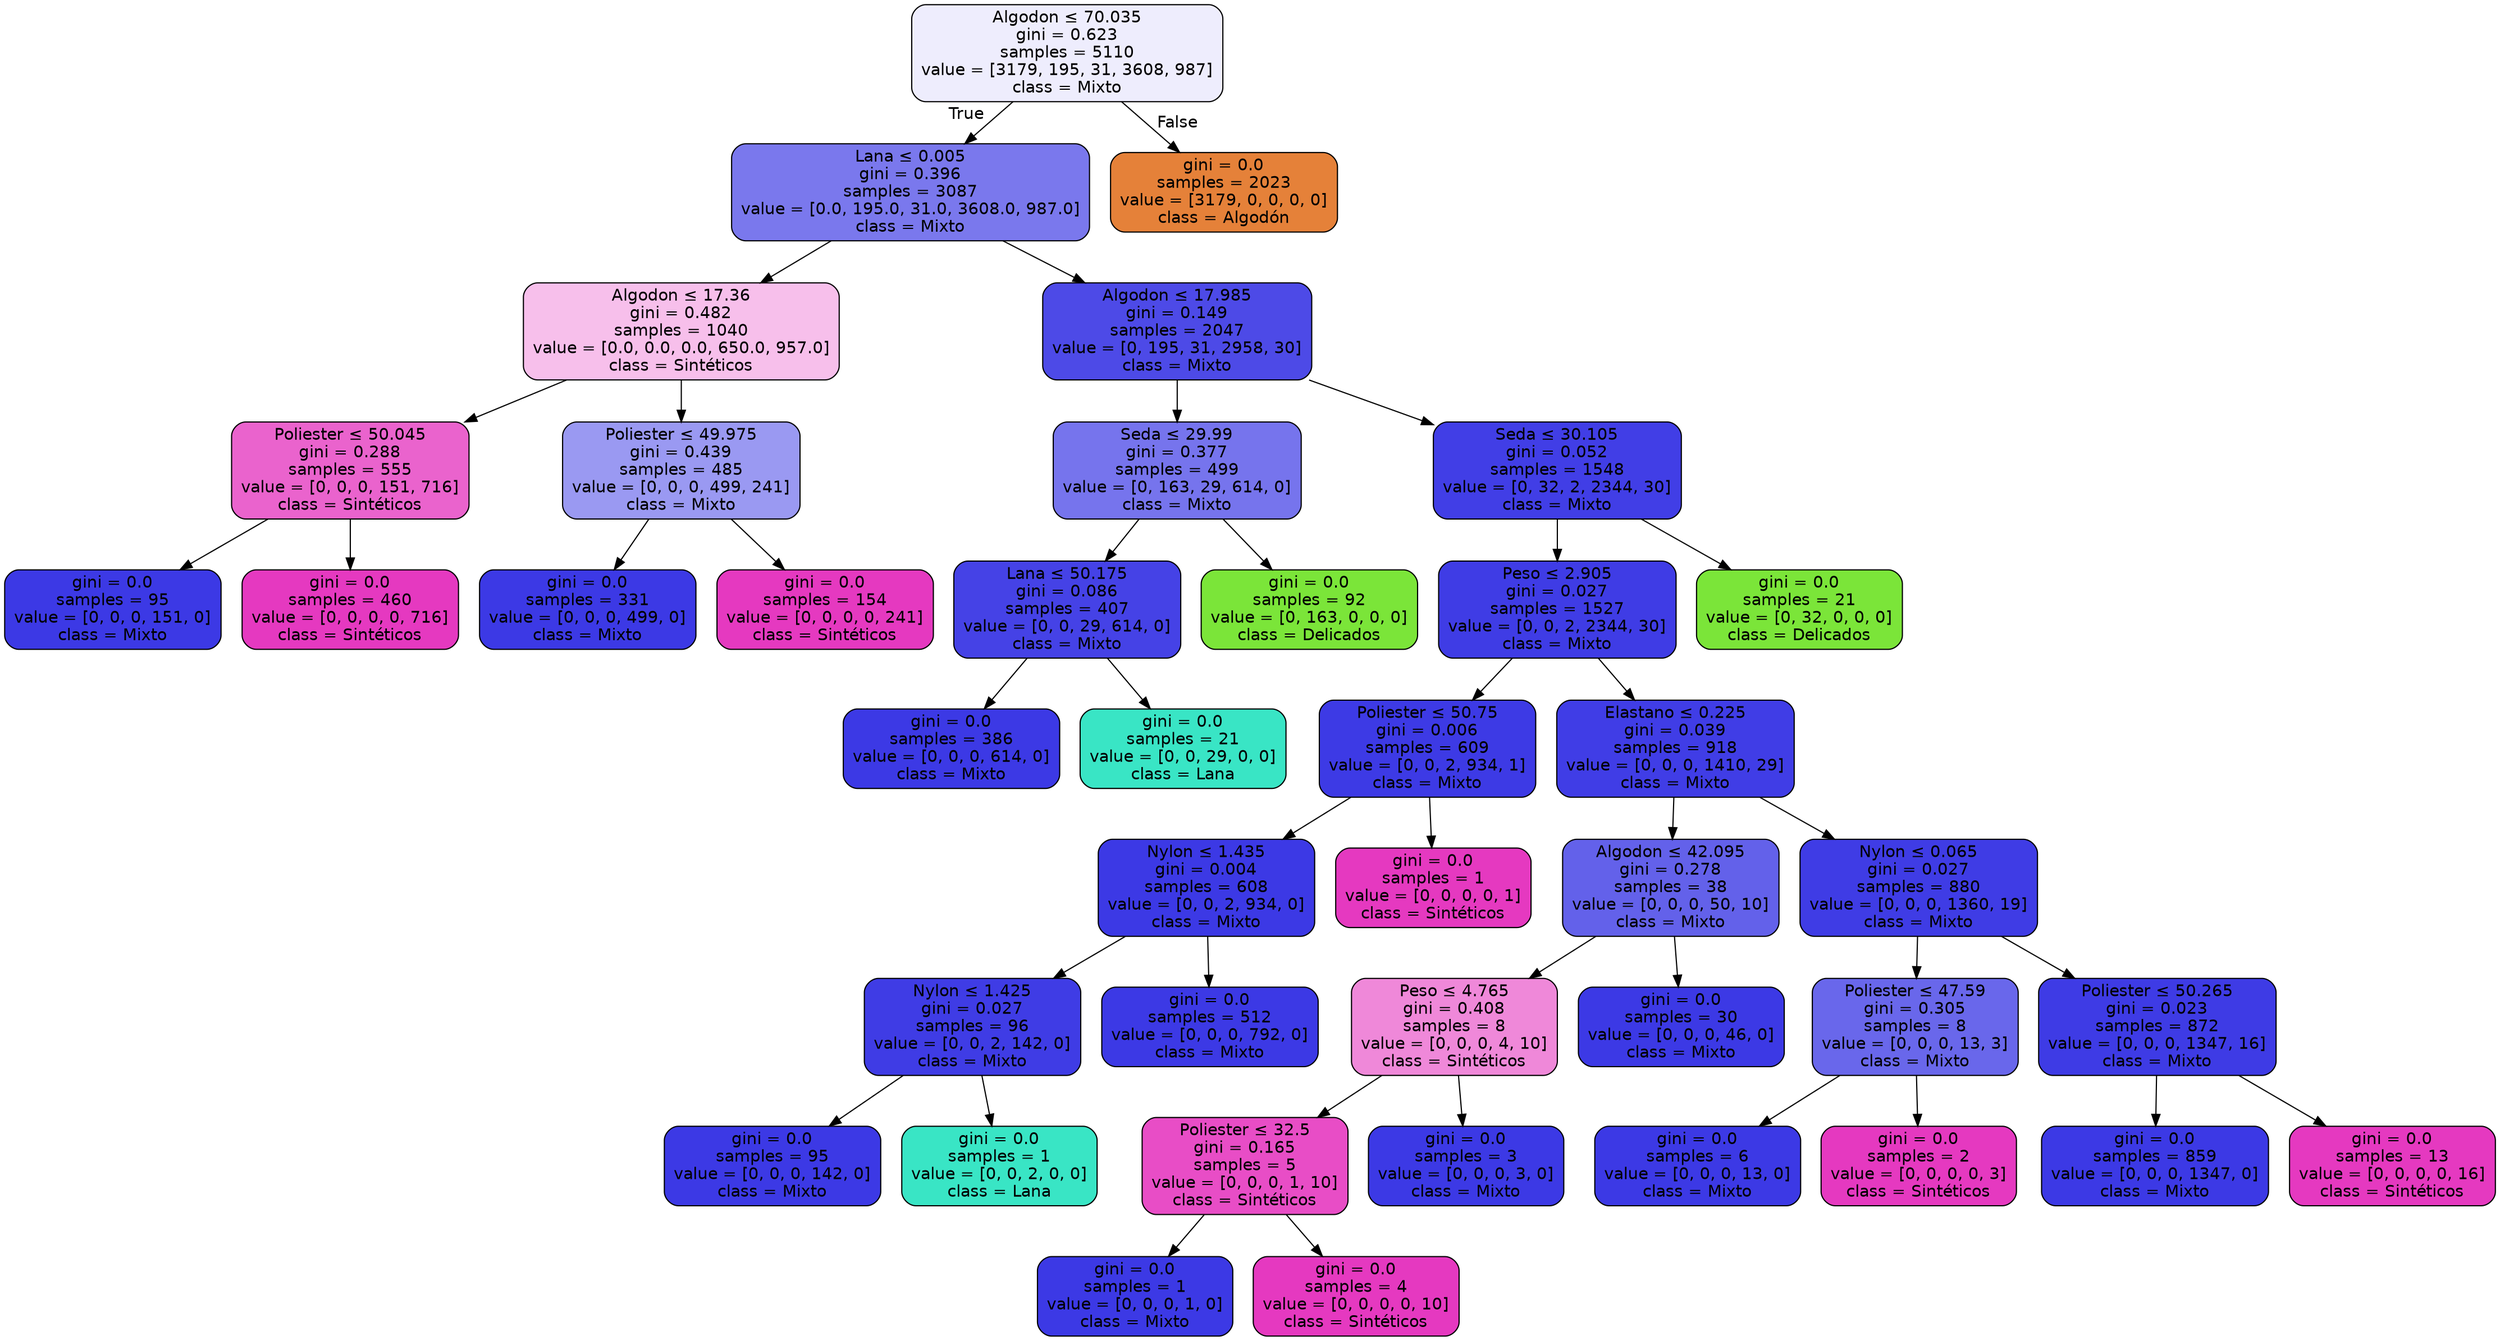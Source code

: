digraph Tree {
node [shape=box, style="filled, rounded", color="black", fontname="helvetica"] ;
edge [fontname="helvetica"] ;
0 [label=<Algodon &le; 70.035<br/>gini = 0.623<br/>samples = 5110<br/>value = [3179, 195, 31, 3608, 987]<br/>class = Mixto>, fillcolor="#eeedfd"] ;
1 [label=<Lana &le; 0.005<br/>gini = 0.396<br/>samples = 3087<br/>value = [0.0, 195.0, 31.0, 3608.0, 987.0]<br/>class = Mixto>, fillcolor="#7a78ed"] ;
0 -> 1 [labeldistance=2.5, labelangle=45, headlabel="True"] ;
2 [label=<Algodon &le; 17.36<br/>gini = 0.482<br/>samples = 1040<br/>value = [0.0, 0.0, 0.0, 650.0, 957.0]<br/>class = Sintéticos>, fillcolor="#f7bfeb"] ;
1 -> 2 ;
3 [label=<Poliester &le; 50.045<br/>gini = 0.288<br/>samples = 555<br/>value = [0, 0, 0, 151, 716]<br/>class = Sintéticos>, fillcolor="#ea63cd"] ;
2 -> 3 ;
4 [label=<gini = 0.0<br/>samples = 95<br/>value = [0, 0, 0, 151, 0]<br/>class = Mixto>, fillcolor="#3c39e5"] ;
3 -> 4 ;
5 [label=<gini = 0.0<br/>samples = 460<br/>value = [0, 0, 0, 0, 716]<br/>class = Sintéticos>, fillcolor="#e539c0"] ;
3 -> 5 ;
6 [label=<Poliester &le; 49.975<br/>gini = 0.439<br/>samples = 485<br/>value = [0, 0, 0, 499, 241]<br/>class = Mixto>, fillcolor="#9a99f2"] ;
2 -> 6 ;
7 [label=<gini = 0.0<br/>samples = 331<br/>value = [0, 0, 0, 499, 0]<br/>class = Mixto>, fillcolor="#3c39e5"] ;
6 -> 7 ;
8 [label=<gini = 0.0<br/>samples = 154<br/>value = [0, 0, 0, 0, 241]<br/>class = Sintéticos>, fillcolor="#e539c0"] ;
6 -> 8 ;
9 [label=<Algodon &le; 17.985<br/>gini = 0.149<br/>samples = 2047<br/>value = [0, 195, 31, 2958, 30]<br/>class = Mixto>, fillcolor="#4d4ae7"] ;
1 -> 9 ;
10 [label=<Seda &le; 29.99<br/>gini = 0.377<br/>samples = 499<br/>value = [0, 163, 29, 614, 0]<br/>class = Mixto>, fillcolor="#7674ed"] ;
9 -> 10 ;
11 [label=<Lana &le; 50.175<br/>gini = 0.086<br/>samples = 407<br/>value = [0, 0, 29, 614, 0]<br/>class = Mixto>, fillcolor="#4542e6"] ;
10 -> 11 ;
12 [label=<gini = 0.0<br/>samples = 386<br/>value = [0, 0, 0, 614, 0]<br/>class = Mixto>, fillcolor="#3c39e5"] ;
11 -> 12 ;
13 [label=<gini = 0.0<br/>samples = 21<br/>value = [0, 0, 29, 0, 0]<br/>class = Lana>, fillcolor="#39e5c5"] ;
11 -> 13 ;
14 [label=<gini = 0.0<br/>samples = 92<br/>value = [0, 163, 0, 0, 0]<br/>class = Delicados>, fillcolor="#7be539"] ;
10 -> 14 ;
15 [label=<Seda &le; 30.105<br/>gini = 0.052<br/>samples = 1548<br/>value = [0, 32, 2, 2344, 30]<br/>class = Mixto>, fillcolor="#413ee6"] ;
9 -> 15 ;
16 [label=<Peso &le; 2.905<br/>gini = 0.027<br/>samples = 1527<br/>value = [0, 0, 2, 2344, 30]<br/>class = Mixto>, fillcolor="#3f3ce5"] ;
15 -> 16 ;
17 [label=<Poliester &le; 50.75<br/>gini = 0.006<br/>samples = 609<br/>value = [0, 0, 2, 934, 1]<br/>class = Mixto>, fillcolor="#3d3ae5"] ;
16 -> 17 ;
18 [label=<Nylon &le; 1.435<br/>gini = 0.004<br/>samples = 608<br/>value = [0, 0, 2, 934, 0]<br/>class = Mixto>, fillcolor="#3c39e5"] ;
17 -> 18 ;
19 [label=<Nylon &le; 1.425<br/>gini = 0.027<br/>samples = 96<br/>value = [0, 0, 2, 142, 0]<br/>class = Mixto>, fillcolor="#3f3ce5"] ;
18 -> 19 ;
20 [label=<gini = 0.0<br/>samples = 95<br/>value = [0, 0, 0, 142, 0]<br/>class = Mixto>, fillcolor="#3c39e5"] ;
19 -> 20 ;
21 [label=<gini = 0.0<br/>samples = 1<br/>value = [0, 0, 2, 0, 0]<br/>class = Lana>, fillcolor="#39e5c5"] ;
19 -> 21 ;
22 [label=<gini = 0.0<br/>samples = 512<br/>value = [0, 0, 0, 792, 0]<br/>class = Mixto>, fillcolor="#3c39e5"] ;
18 -> 22 ;
23 [label=<gini = 0.0<br/>samples = 1<br/>value = [0, 0, 0, 0, 1]<br/>class = Sintéticos>, fillcolor="#e539c0"] ;
17 -> 23 ;
24 [label=<Elastano &le; 0.225<br/>gini = 0.039<br/>samples = 918<br/>value = [0, 0, 0, 1410, 29]<br/>class = Mixto>, fillcolor="#403de6"] ;
16 -> 24 ;
25 [label=<Algodon &le; 42.095<br/>gini = 0.278<br/>samples = 38<br/>value = [0, 0, 0, 50, 10]<br/>class = Mixto>, fillcolor="#6361ea"] ;
24 -> 25 ;
26 [label=<Peso &le; 4.765<br/>gini = 0.408<br/>samples = 8<br/>value = [0, 0, 0, 4, 10]<br/>class = Sintéticos>, fillcolor="#ef88d9"] ;
25 -> 26 ;
27 [label=<Poliester &le; 32.5<br/>gini = 0.165<br/>samples = 5<br/>value = [0, 0, 0, 1, 10]<br/>class = Sintéticos>, fillcolor="#e84dc6"] ;
26 -> 27 ;
28 [label=<gini = 0.0<br/>samples = 1<br/>value = [0, 0, 0, 1, 0]<br/>class = Mixto>, fillcolor="#3c39e5"] ;
27 -> 28 ;
29 [label=<gini = 0.0<br/>samples = 4<br/>value = [0, 0, 0, 0, 10]<br/>class = Sintéticos>, fillcolor="#e539c0"] ;
27 -> 29 ;
30 [label=<gini = 0.0<br/>samples = 3<br/>value = [0, 0, 0, 3, 0]<br/>class = Mixto>, fillcolor="#3c39e5"] ;
26 -> 30 ;
31 [label=<gini = 0.0<br/>samples = 30<br/>value = [0, 0, 0, 46, 0]<br/>class = Mixto>, fillcolor="#3c39e5"] ;
25 -> 31 ;
32 [label=<Nylon &le; 0.065<br/>gini = 0.027<br/>samples = 880<br/>value = [0, 0, 0, 1360, 19]<br/>class = Mixto>, fillcolor="#3f3ce5"] ;
24 -> 32 ;
33 [label=<Poliester &le; 47.59<br/>gini = 0.305<br/>samples = 8<br/>value = [0, 0, 0, 13, 3]<br/>class = Mixto>, fillcolor="#6967eb"] ;
32 -> 33 ;
34 [label=<gini = 0.0<br/>samples = 6<br/>value = [0, 0, 0, 13, 0]<br/>class = Mixto>, fillcolor="#3c39e5"] ;
33 -> 34 ;
35 [label=<gini = 0.0<br/>samples = 2<br/>value = [0, 0, 0, 0, 3]<br/>class = Sintéticos>, fillcolor="#e539c0"] ;
33 -> 35 ;
36 [label=<Poliester &le; 50.265<br/>gini = 0.023<br/>samples = 872<br/>value = [0, 0, 0, 1347, 16]<br/>class = Mixto>, fillcolor="#3e3be5"] ;
32 -> 36 ;
37 [label=<gini = 0.0<br/>samples = 859<br/>value = [0, 0, 0, 1347, 0]<br/>class = Mixto>, fillcolor="#3c39e5"] ;
36 -> 37 ;
38 [label=<gini = 0.0<br/>samples = 13<br/>value = [0, 0, 0, 0, 16]<br/>class = Sintéticos>, fillcolor="#e539c0"] ;
36 -> 38 ;
39 [label=<gini = 0.0<br/>samples = 21<br/>value = [0, 32, 0, 0, 0]<br/>class = Delicados>, fillcolor="#7be539"] ;
15 -> 39 ;
40 [label=<gini = 0.0<br/>samples = 2023<br/>value = [3179, 0, 0, 0, 0]<br/>class = Algodón>, fillcolor="#e58139"] ;
0 -> 40 [labeldistance=2.5, labelangle=-45, headlabel="False"] ;
}